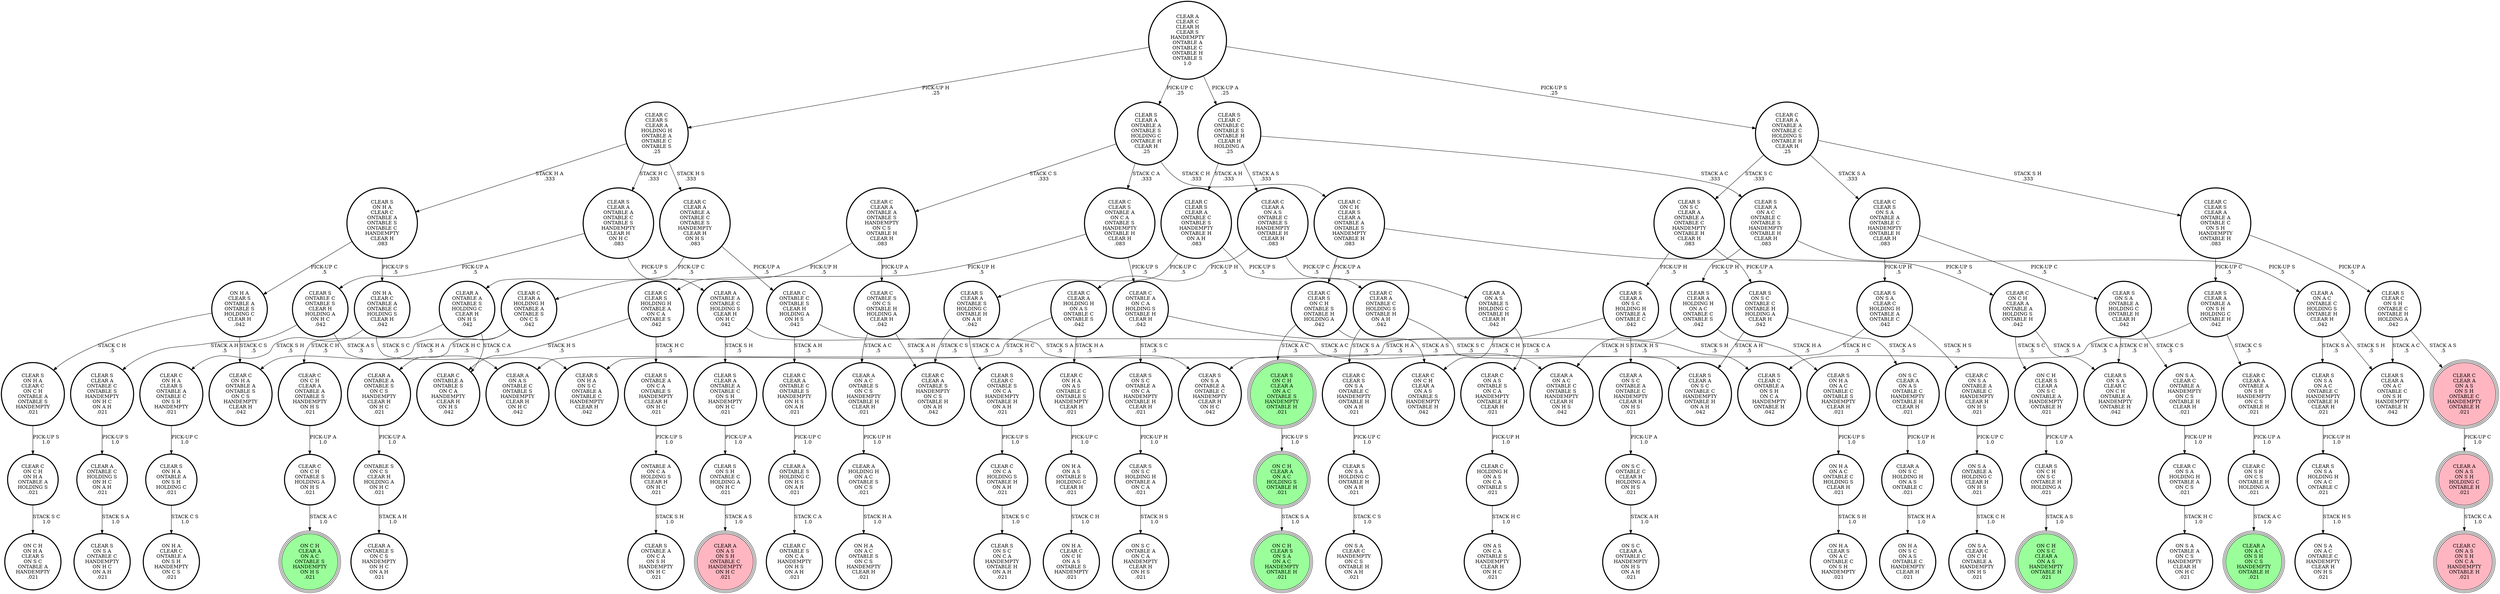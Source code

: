 digraph {
"CLEAR C\nCLEAR A\nONTABLE A\nONTABLE S\nHANDEMPTY\nON C S\nONTABLE H\nCLEAR H\n.083\n" -> "CLEAR C\nCLEAR A\nHOLDING H\nONTABLE A\nONTABLE S\nON C S\n.042\n"[label="PICK-UP H\n.5\n"];
"CLEAR C\nCLEAR A\nONTABLE A\nONTABLE S\nHANDEMPTY\nON C S\nONTABLE H\nCLEAR H\n.083\n" -> "CLEAR C\nONTABLE S\nON C S\nONTABLE H\nHOLDING A\nCLEAR H\n.042\n"[label="PICK-UP A\n.5\n"];
"ONTABLE S\nON C S\nCLEAR H\nHOLDING A\nON H C\n.021\n" -> "CLEAR A\nONTABLE S\nON C S\nHANDEMPTY\nON H C\nON A H\n.021\n"[label="STACK A H\n1.0\n"];
"CLEAR S\nON H A\nCLEAR C\nON C H\nONTABLE A\nONTABLE S\nHANDEMPTY\n.021\n" -> "CLEAR C\nON C H\nON H A\nONTABLE A\nHOLDING S\n.021\n"[label="PICK-UP S\n1.0\n"];
"CLEAR S\nCLEAR A\nONTABLE A\nONTABLE C\nONTABLE S\nHANDEMPTY\nCLEAR H\nON H C\n.083\n" -> "CLEAR S\nONTABLE C\nONTABLE S\nCLEAR H\nHOLDING A\nON H C\n.042\n"[label="PICK-UP A\n.5\n"];
"CLEAR S\nCLEAR A\nONTABLE A\nONTABLE C\nONTABLE S\nHANDEMPTY\nCLEAR H\nON H C\n.083\n" -> "CLEAR A\nONTABLE A\nONTABLE C\nHOLDING S\nCLEAR H\nON H C\n.042\n"[label="PICK-UP S\n.5\n"];
"CLEAR C\nCLEAR S\nON S A\nONTABLE C\nHANDEMPTY\nONTABLE H\nON A H\n.021\n" -> "CLEAR S\nON S A\nHOLDING C\nONTABLE H\nON A H\n.021\n"[label="PICK-UP C\n1.0\n"];
"CLEAR C\nCLEAR S\nCLEAR A\nHOLDING H\nONTABLE A\nONTABLE C\nONTABLE S\n.25\n" -> "CLEAR S\nCLEAR A\nONTABLE A\nONTABLE C\nONTABLE S\nHANDEMPTY\nCLEAR H\nON H C\n.083\n"[label="STACK H C\n.333\n"];
"CLEAR C\nCLEAR S\nCLEAR A\nHOLDING H\nONTABLE A\nONTABLE C\nONTABLE S\n.25\n" -> "CLEAR S\nON H A\nCLEAR C\nONTABLE A\nONTABLE S\nONTABLE C\nHANDEMPTY\nCLEAR H\n.083\n"[label="STACK H A\n.333\n"];
"CLEAR C\nCLEAR S\nCLEAR A\nHOLDING H\nONTABLE A\nONTABLE C\nONTABLE S\n.25\n" -> "CLEAR C\nCLEAR A\nONTABLE A\nONTABLE C\nONTABLE S\nHANDEMPTY\nCLEAR H\nON H S\n.083\n"[label="STACK H S\n.333\n"];
"CLEAR A\nONTABLE A\nONTABLE C\nHOLDING S\nCLEAR H\nON H C\n.042\n" -> "CLEAR S\nON S A\nONTABLE A\nONTABLE C\nHANDEMPTY\nCLEAR H\nON H C\n.042\n"[label="STACK S A\n.5\n"];
"CLEAR A\nONTABLE A\nONTABLE C\nHOLDING S\nCLEAR H\nON H C\n.042\n" -> "CLEAR S\nCLEAR A\nONTABLE A\nONTABLE C\nON S H\nHANDEMPTY\nON H C\n.021\n"[label="STACK S H\n.5\n"];
"CLEAR C\nON S H\nON C S\nONTABLE H\nHOLDING A\n.021\n" -> "CLEAR A\nON A C\nON S H\nON C S\nHANDEMPTY\nONTABLE H\n.021\n"[label="STACK A C\n1.0\n"];
"ON H A\nCLEAR C\nONTABLE A\nONTABLE C\nHOLDING S\nCLEAR H\n.042\n" -> "CLEAR S\nON H A\nON S C\nONTABLE A\nONTABLE C\nHANDEMPTY\nCLEAR H\n.042\n"[label="STACK S C\n.5\n"];
"ON H A\nCLEAR C\nONTABLE A\nONTABLE C\nHOLDING S\nCLEAR H\n.042\n" -> "CLEAR C\nON H A\nCLEAR S\nONTABLE A\nONTABLE C\nON S H\nHANDEMPTY\n.021\n"[label="STACK S H\n.5\n"];
"CLEAR C\nON C H\nCLEAR A\nONTABLE A\nONTABLE S\nHANDEMPTY\nON H S\n.021\n" -> "CLEAR C\nON C H\nONTABLE S\nHOLDING A\nON H S\n.021\n"[label="PICK-UP A\n1.0\n"];
"CLEAR C\nONTABLE C\nONTABLE S\nCLEAR H\nHOLDING A\nON H S\n.042\n" -> "CLEAR C\nCLEAR A\nONTABLE C\nONTABLE S\nHANDEMPTY\nON H S\nON A H\n.021\n"[label="STACK A H\n.5\n"];
"CLEAR C\nONTABLE C\nONTABLE S\nCLEAR H\nHOLDING A\nON H S\n.042\n" -> "CLEAR A\nON A C\nONTABLE C\nONTABLE S\nHANDEMPTY\nCLEAR H\nON H S\n.042\n"[label="STACK A C\n.5\n"];
"CLEAR C\nHOLDING H\nON A S\nON C A\nONTABLE S\n.021\n" -> "ON A S\nON C A\nONTABLE S\nHANDEMPTY\nCLEAR H\nON H C\n.021\n"[label="STACK H C\n1.0\n"];
"CLEAR S\nON S A\nONTABLE A\nHOLDING C\nONTABLE H\nCLEAR H\n.042\n" -> "CLEAR S\nON S A\nCLEAR C\nON C H\nONTABLE A\nHANDEMPTY\nONTABLE H\n.042\n"[label="STACK C H\n.5\n"];
"CLEAR S\nON S A\nONTABLE A\nHOLDING C\nONTABLE H\nCLEAR H\n.042\n" -> "ON S A\nCLEAR C\nONTABLE A\nHANDEMPTY\nON C S\nONTABLE H\nCLEAR H\n.021\n"[label="STACK C S\n.5\n"];
"CLEAR C\nCLEAR S\nCLEAR A\nONTABLE C\nONTABLE S\nHANDEMPTY\nONTABLE H\nON A H\n.083\n" -> "CLEAR C\nCLEAR A\nONTABLE C\nHOLDING S\nONTABLE H\nON A H\n.042\n"[label="PICK-UP S\n.5\n"];
"CLEAR C\nCLEAR S\nCLEAR A\nONTABLE C\nONTABLE S\nHANDEMPTY\nONTABLE H\nON A H\n.083\n" -> "CLEAR S\nCLEAR A\nONTABLE S\nHOLDING C\nONTABLE H\nON A H\n.042\n"[label="PICK-UP C\n.5\n"];
"CLEAR C\nCLEAR A\nHOLDING H\nON A S\nONTABLE C\nONTABLE S\n.042\n" -> "CLEAR C\nON H A\nON A S\nONTABLE C\nONTABLE S\nHANDEMPTY\nCLEAR H\n.021\n"[label="STACK H A\n.5\n"];
"CLEAR C\nCLEAR A\nHOLDING H\nON A S\nONTABLE C\nONTABLE S\n.042\n" -> "CLEAR A\nON A S\nONTABLE C\nONTABLE S\nHANDEMPTY\nCLEAR H\nON H C\n.042\n"[label="STACK H C\n.5\n"];
"CLEAR S\nCLEAR A\nONTABLE A\nONTABLE S\nHOLDING C\nONTABLE H\nCLEAR H\n.25\n" -> "CLEAR C\nCLEAR A\nONTABLE A\nONTABLE S\nHANDEMPTY\nON C S\nONTABLE H\nCLEAR H\n.083\n"[label="STACK C S\n.333\n"];
"CLEAR S\nCLEAR A\nONTABLE A\nONTABLE S\nHOLDING C\nONTABLE H\nCLEAR H\n.25\n" -> "CLEAR C\nCLEAR S\nONTABLE A\nON C A\nONTABLE S\nHANDEMPTY\nONTABLE H\nCLEAR H\n.083\n"[label="STACK C A\n.333\n"];
"CLEAR S\nCLEAR A\nONTABLE A\nONTABLE S\nHOLDING C\nONTABLE H\nCLEAR H\n.25\n" -> "CLEAR C\nON C H\nCLEAR S\nCLEAR A\nONTABLE A\nONTABLE S\nHANDEMPTY\nONTABLE H\n.083\n"[label="STACK C H\n.333\n"];
"CLEAR A\nON S C\nONTABLE A\nONTABLE C\nHANDEMPTY\nCLEAR H\nON H S\n.021\n" -> "ON S C\nONTABLE C\nCLEAR H\nHOLDING A\nON H S\n.021\n"[label="PICK-UP A\n1.0\n"];
"CLEAR A\nONTABLE S\nHOLDING C\nON H S\nON A H\n.021\n" -> "CLEAR C\nONTABLE S\nON C A\nHANDEMPTY\nON H S\nON A H\n.021\n"[label="STACK C A\n1.0\n"];
"CLEAR S\nON H A\nON A C\nONTABLE C\nONTABLE S\nHANDEMPTY\nCLEAR H\n.021\n" -> "ON H A\nON A C\nONTABLE C\nHOLDING S\nCLEAR H\n.021\n"[label="PICK-UP S\n1.0\n"];
"CLEAR C\nON C H\nCLEAR S\nCLEAR A\nONTABLE A\nONTABLE S\nHANDEMPTY\nONTABLE H\n.083\n" -> "CLEAR C\nON C H\nCLEAR A\nONTABLE A\nHOLDING S\nONTABLE H\n.042\n"[label="PICK-UP S\n.5\n"];
"CLEAR C\nON C H\nCLEAR S\nCLEAR A\nONTABLE A\nONTABLE S\nHANDEMPTY\nONTABLE H\n.083\n" -> "CLEAR C\nCLEAR S\nON C H\nONTABLE S\nONTABLE H\nHOLDING A\n.042\n"[label="PICK-UP A\n.5\n"];
"ON S A\nONTABLE A\nHOLDING C\nCLEAR H\nON H S\n.021\n" -> "ON S A\nCLEAR C\nON C H\nONTABLE A\nHANDEMPTY\nON H S\n.021\n"[label="STACK C H\n1.0\n"];
"CLEAR C\nCLEAR A\nONTABLE C\nONTABLE S\nHANDEMPTY\nON H S\nON A H\n.021\n" -> "CLEAR A\nONTABLE S\nHOLDING C\nON H S\nON A H\n.021\n"[label="PICK-UP C\n1.0\n"];
"CLEAR C\nCLEAR A\nONTABLE A\nONTABLE C\nONTABLE S\nHANDEMPTY\nCLEAR H\nON H S\n.083\n" -> "CLEAR A\nONTABLE A\nONTABLE S\nHOLDING C\nCLEAR H\nON H S\n.042\n"[label="PICK-UP C\n.5\n"];
"CLEAR C\nCLEAR A\nONTABLE A\nONTABLE C\nONTABLE S\nHANDEMPTY\nCLEAR H\nON H S\n.083\n" -> "CLEAR C\nONTABLE C\nONTABLE S\nCLEAR H\nHOLDING A\nON H S\n.042\n"[label="PICK-UP A\n.5\n"];
"ON C H\nCLEAR S\nCLEAR A\nON S C\nONTABLE A\nHANDEMPTY\nONTABLE H\n.021\n" -> "CLEAR S\nON C H\nON S C\nONTABLE H\nHOLDING A\n.021\n"[label="PICK-UP A\n1.0\n"];
"CLEAR S\nCLEAR C\nON S H\nONTABLE C\nONTABLE H\nHOLDING A\n.042\n" -> "CLEAR S\nCLEAR A\nON A C\nONTABLE C\nON S H\nHANDEMPTY\nONTABLE H\n.042\n"[label="STACK A C\n.5\n"];
"CLEAR S\nCLEAR C\nON S H\nONTABLE C\nONTABLE H\nHOLDING A\n.042\n" -> "CLEAR C\nCLEAR A\nON A S\nON S H\nONTABLE C\nHANDEMPTY\nONTABLE H\n.021\n"[label="STACK A S\n.5\n"];
"CLEAR S\nON S C\nONTABLE C\nONTABLE H\nHOLDING A\nCLEAR H\n.042\n" -> "ON S C\nCLEAR A\nON A S\nONTABLE C\nHANDEMPTY\nONTABLE H\nCLEAR H\n.021\n"[label="STACK A S\n.5\n"];
"CLEAR S\nON S C\nONTABLE C\nONTABLE H\nHOLDING A\nCLEAR H\n.042\n" -> "CLEAR S\nCLEAR A\nON S C\nONTABLE C\nHANDEMPTY\nONTABLE H\nON A H\n.042\n"[label="STACK A H\n.5\n"];
"CLEAR A\nCLEAR C\nCLEAR H\nCLEAR S\nHANDEMPTY\nONTABLE A\nONTABLE C\nONTABLE H\nONTABLE S\n1.0\n" -> "CLEAR S\nCLEAR A\nONTABLE A\nONTABLE S\nHOLDING C\nONTABLE H\nCLEAR H\n.25\n"[label="PICK-UP C\n.25\n"];
"CLEAR A\nCLEAR C\nCLEAR H\nCLEAR S\nHANDEMPTY\nONTABLE A\nONTABLE C\nONTABLE H\nONTABLE S\n1.0\n" -> "CLEAR S\nCLEAR C\nONTABLE C\nONTABLE S\nONTABLE H\nCLEAR H\nHOLDING A\n.25\n"[label="PICK-UP A\n.25\n"];
"CLEAR A\nCLEAR C\nCLEAR H\nCLEAR S\nHANDEMPTY\nONTABLE A\nONTABLE C\nONTABLE H\nONTABLE S\n1.0\n" -> "CLEAR C\nCLEAR S\nCLEAR A\nHOLDING H\nONTABLE A\nONTABLE C\nONTABLE S\n.25\n"[label="PICK-UP H\n.25\n"];
"CLEAR A\nCLEAR C\nCLEAR H\nCLEAR S\nHANDEMPTY\nONTABLE A\nONTABLE C\nONTABLE H\nONTABLE S\n1.0\n" -> "CLEAR C\nCLEAR A\nONTABLE A\nONTABLE C\nHOLDING S\nONTABLE H\nCLEAR H\n.25\n"[label="PICK-UP S\n.25\n"];
"CLEAR S\nCLEAR A\nONTABLE C\nONTABLE S\nHANDEMPTY\nON H C\nON A H\n.021\n" -> "CLEAR A\nONTABLE C\nHOLDING S\nON H C\nON A H\n.021\n"[label="PICK-UP S\n1.0\n"];
"CLEAR S\nON S A\nHOLDING C\nONTABLE H\nON A H\n.021\n" -> "ON S A\nCLEAR C\nHANDEMPTY\nON C S\nONTABLE H\nON A H\n.021\n"[label="STACK C S\n1.0\n"];
"CLEAR C\nONTABLE A\nON C A\nHOLDING S\nONTABLE H\nCLEAR H\n.042\n" -> "CLEAR S\nCLEAR C\nONTABLE A\nON S H\nON C A\nHANDEMPTY\nONTABLE H\n.042\n"[label="STACK S H\n.5\n"];
"CLEAR C\nONTABLE A\nON C A\nHOLDING S\nONTABLE H\nCLEAR H\n.042\n" -> "CLEAR S\nON S C\nONTABLE A\nON C A\nHANDEMPTY\nONTABLE H\nCLEAR H\n.021\n"[label="STACK S C\n.5\n"];
"CLEAR C\nCLEAR A\nHOLDING H\nONTABLE A\nONTABLE S\nON C S\n.042\n" -> "CLEAR C\nON H A\nONTABLE A\nONTABLE S\nON C S\nHANDEMPTY\nCLEAR H\n.042\n"[label="STACK H A\n.5\n"];
"CLEAR C\nCLEAR A\nHOLDING H\nONTABLE A\nONTABLE S\nON C S\n.042\n" -> "CLEAR A\nONTABLE A\nONTABLE S\nON C S\nHANDEMPTY\nCLEAR H\nON H C\n.021\n"[label="STACK H C\n.5\n"];
"ON S C\nONTABLE C\nCLEAR H\nHOLDING A\nON H S\n.021\n" -> "ON S C\nCLEAR A\nONTABLE C\nHANDEMPTY\nON H S\nON A H\n.021\n"[label="STACK A H\n1.0\n"];
"CLEAR S\nON S A\nHOLDING H\nON A C\nONTABLE C\n.021\n" -> "ON S A\nON A C\nONTABLE C\nHANDEMPTY\nCLEAR H\nON H S\n.021\n"[label="STACK H S\n1.0\n"];
"CLEAR S\nON S C\nCLEAR A\nONTABLE A\nONTABLE C\nHANDEMPTY\nONTABLE H\nCLEAR H\n.083\n" -> "CLEAR S\nON S C\nONTABLE C\nONTABLE H\nHOLDING A\nCLEAR H\n.042\n"[label="PICK-UP A\n.5\n"];
"CLEAR S\nON S C\nCLEAR A\nONTABLE A\nONTABLE C\nHANDEMPTY\nONTABLE H\nCLEAR H\n.083\n" -> "CLEAR S\nCLEAR A\nON S C\nHOLDING H\nONTABLE A\nONTABLE C\n.042\n"[label="PICK-UP H\n.5\n"];
"CLEAR C\nCLEAR A\nON A S\nON S H\nONTABLE C\nHANDEMPTY\nONTABLE H\n.021\n" -> "CLEAR A\nON A S\nON S H\nHOLDING C\nONTABLE H\n.021\n"[label="PICK-UP C\n1.0\n"];
"CLEAR S\nON S C\nONTABLE A\nON C A\nHANDEMPTY\nONTABLE H\nCLEAR H\n.021\n" -> "CLEAR S\nON S C\nHOLDING H\nONTABLE A\nON C A\n.021\n"[label="PICK-UP H\n1.0\n"];
"ON S A\nCLEAR C\nONTABLE A\nHANDEMPTY\nON C S\nONTABLE H\nCLEAR H\n.021\n" -> "CLEAR C\nON S A\nHOLDING H\nONTABLE A\nON C S\n.021\n"[label="PICK-UP H\n1.0\n"];
"CLEAR A\nON A S\nON S H\nHOLDING C\nONTABLE H\n.021\n" -> "CLEAR C\nON A S\nON S H\nON C A\nHANDEMPTY\nONTABLE H\n.021\n"[label="STACK C A\n1.0\n"];
"CLEAR C\nCLEAR A\nON A S\nONTABLE C\nONTABLE S\nHANDEMPTY\nONTABLE H\nCLEAR H\n.083\n" -> "CLEAR A\nON A S\nONTABLE S\nHOLDING C\nONTABLE H\nCLEAR H\n.042\n"[label="PICK-UP C\n.5\n"];
"CLEAR C\nCLEAR A\nON A S\nONTABLE C\nONTABLE S\nHANDEMPTY\nONTABLE H\nCLEAR H\n.083\n" -> "CLEAR C\nCLEAR A\nHOLDING H\nON A S\nONTABLE C\nONTABLE S\n.042\n"[label="PICK-UP H\n.5\n"];
"CLEAR S\nCLEAR C\nONTABLE C\nONTABLE S\nONTABLE H\nCLEAR H\nHOLDING A\n.25\n" -> "CLEAR C\nCLEAR S\nCLEAR A\nONTABLE C\nONTABLE S\nHANDEMPTY\nONTABLE H\nON A H\n.083\n"[label="STACK A H\n.333\n"];
"CLEAR S\nCLEAR C\nONTABLE C\nONTABLE S\nONTABLE H\nCLEAR H\nHOLDING A\n.25\n" -> "CLEAR S\nCLEAR A\nON A C\nONTABLE C\nONTABLE S\nHANDEMPTY\nONTABLE H\nCLEAR H\n.083\n"[label="STACK A C\n.333\n"];
"CLEAR S\nCLEAR C\nONTABLE C\nONTABLE S\nONTABLE H\nCLEAR H\nHOLDING A\n.25\n" -> "CLEAR C\nCLEAR A\nON A S\nONTABLE C\nONTABLE S\nHANDEMPTY\nONTABLE H\nCLEAR H\n.083\n"[label="STACK A S\n.333\n"];
"CLEAR C\nON C H\nONTABLE S\nHOLDING A\nON H S\n.021\n" -> "ON C H\nCLEAR A\nON A C\nONTABLE S\nHANDEMPTY\nON H S\n.021\n"[label="STACK A C\n1.0\n"];
"CLEAR C\nON A S\nONTABLE S\nON C A\nHANDEMPTY\nONTABLE H\nCLEAR H\n.021\n" -> "CLEAR C\nHOLDING H\nON A S\nON C A\nONTABLE S\n.021\n"[label="PICK-UP H\n1.0\n"];
"CLEAR A\nON A C\nONTABLE C\nHOLDING S\nONTABLE H\nCLEAR H\n.042\n" -> "CLEAR S\nON S A\nON A C\nONTABLE C\nHANDEMPTY\nONTABLE H\nCLEAR H\n.021\n"[label="STACK S A\n.5\n"];
"CLEAR A\nON A C\nONTABLE C\nHOLDING S\nONTABLE H\nCLEAR H\n.042\n" -> "CLEAR S\nCLEAR A\nON A C\nONTABLE C\nON S H\nHANDEMPTY\nONTABLE H\n.042\n"[label="STACK S H\n.5\n"];
"CLEAR S\nON S C\nHOLDING H\nONTABLE A\nON C A\n.021\n" -> "ON S C\nONTABLE A\nON C A\nHANDEMPTY\nCLEAR H\nON H S\n.021\n"[label="STACK H S\n1.0\n"];
"CLEAR S\nCLEAR A\nON S C\nHOLDING H\nONTABLE A\nONTABLE C\n.042\n" -> "CLEAR A\nON S C\nONTABLE A\nONTABLE C\nHANDEMPTY\nCLEAR H\nON H S\n.021\n"[label="STACK H S\n.5\n"];
"CLEAR S\nCLEAR A\nON S C\nHOLDING H\nONTABLE A\nONTABLE C\n.042\n" -> "CLEAR S\nON H A\nON S C\nONTABLE A\nONTABLE C\nHANDEMPTY\nCLEAR H\n.042\n"[label="STACK H A\n.5\n"];
"CLEAR A\nHOLDING H\nON A C\nONTABLE S\nON C S\n.021\n" -> "ON H A\nON A C\nONTABLE S\nON C S\nHANDEMPTY\nCLEAR H\n.021\n"[label="STACK H A\n1.0\n"];
"CLEAR S\nON S A\nON A C\nONTABLE C\nHANDEMPTY\nONTABLE H\nCLEAR H\n.021\n" -> "CLEAR S\nON S A\nHOLDING H\nON A C\nONTABLE C\n.021\n"[label="PICK-UP H\n1.0\n"];
"ON C H\nCLEAR A\nON A C\nHOLDING S\nONTABLE H\n.021\n" -> "ON C H\nCLEAR S\nON S A\nON A C\nHANDEMPTY\nONTABLE H\n.021\n"[label="STACK S A\n1.0\n"];
"CLEAR A\nON A S\nONTABLE S\nHOLDING C\nONTABLE H\nCLEAR H\n.042\n" -> "CLEAR C\nON A S\nONTABLE S\nON C A\nHANDEMPTY\nONTABLE H\nCLEAR H\n.021\n"[label="STACK C A\n.5\n"];
"CLEAR A\nON A S\nONTABLE S\nHOLDING C\nONTABLE H\nCLEAR H\n.042\n" -> "CLEAR C\nON C H\nCLEAR A\nON A S\nONTABLE S\nHANDEMPTY\nONTABLE H\n.042\n"[label="STACK C H\n.5\n"];
"CLEAR C\nCLEAR S\nCLEAR A\nONTABLE A\nONTABLE C\nON S H\nHANDEMPTY\nONTABLE H\n.083\n" -> "CLEAR S\nCLEAR C\nON S H\nONTABLE C\nONTABLE H\nHOLDING A\n.042\n"[label="PICK-UP A\n.5\n"];
"CLEAR C\nCLEAR S\nCLEAR A\nONTABLE A\nONTABLE C\nON S H\nHANDEMPTY\nONTABLE H\n.083\n" -> "CLEAR S\nCLEAR A\nONTABLE A\nON S H\nHOLDING C\nONTABLE H\n.042\n"[label="PICK-UP C\n.5\n"];
"CLEAR S\nCLEAR A\nON A C\nONTABLE C\nONTABLE S\nHANDEMPTY\nONTABLE H\nCLEAR H\n.083\n" -> "CLEAR S\nCLEAR A\nHOLDING H\nON A C\nONTABLE C\nONTABLE S\n.042\n"[label="PICK-UP H\n.5\n"];
"CLEAR S\nCLEAR A\nON A C\nONTABLE C\nONTABLE S\nHANDEMPTY\nONTABLE H\nCLEAR H\n.083\n" -> "CLEAR A\nON A C\nONTABLE C\nHOLDING S\nONTABLE H\nCLEAR H\n.042\n"[label="PICK-UP S\n.5\n"];
"CLEAR S\nCLEAR A\nONTABLE A\nON S H\nHOLDING C\nONTABLE H\n.042\n" -> "CLEAR C\nCLEAR A\nONTABLE A\nON S H\nHANDEMPTY\nON C S\nONTABLE H\n.021\n"[label="STACK C S\n.5\n"];
"CLEAR S\nCLEAR A\nONTABLE A\nON S H\nHOLDING C\nONTABLE H\n.042\n" -> "CLEAR S\nCLEAR C\nONTABLE A\nON S H\nON C A\nHANDEMPTY\nONTABLE H\n.042\n"[label="STACK C A\n.5\n"];
"ON H A\nON A C\nONTABLE C\nHOLDING S\nCLEAR H\n.021\n" -> "ON H A\nCLEAR S\nON A C\nONTABLE C\nON S H\nHANDEMPTY\n.021\n"[label="STACK S H\n1.0\n"];
"ON H A\nCLEAR S\nONTABLE A\nONTABLE S\nHOLDING C\nCLEAR H\n.042\n" -> "CLEAR S\nON H A\nCLEAR C\nON C H\nONTABLE A\nONTABLE S\nHANDEMPTY\n.021\n"[label="STACK C H\n.5\n"];
"ON H A\nCLEAR S\nONTABLE A\nONTABLE S\nHOLDING C\nCLEAR H\n.042\n" -> "CLEAR C\nON H A\nONTABLE A\nONTABLE S\nON C S\nHANDEMPTY\nCLEAR H\n.042\n"[label="STACK C S\n.5\n"];
"CLEAR A\nONTABLE A\nONTABLE S\nON C S\nHANDEMPTY\nCLEAR H\nON H C\n.021\n" -> "ONTABLE S\nON C S\nCLEAR H\nHOLDING A\nON H C\n.021\n"[label="PICK-UP A\n1.0\n"];
"CLEAR C\nCLEAR A\nONTABLE C\nHOLDING S\nONTABLE H\nON A H\n.042\n" -> "CLEAR S\nCLEAR A\nON S C\nONTABLE C\nHANDEMPTY\nONTABLE H\nON A H\n.042\n"[label="STACK S C\n.5\n"];
"CLEAR C\nCLEAR A\nONTABLE C\nHOLDING S\nONTABLE H\nON A H\n.042\n" -> "CLEAR C\nCLEAR S\nON S A\nONTABLE C\nHANDEMPTY\nONTABLE H\nON A H\n.021\n"[label="STACK S A\n.5\n"];
"ON H A\nON A S\nONTABLE S\nHOLDING C\nCLEAR H\n.021\n" -> "ON H A\nCLEAR C\nON C H\nON A S\nONTABLE S\nHANDEMPTY\n.021\n"[label="STACK C H\n1.0\n"];
"CLEAR A\nON S C\nHOLDING H\nON A S\nONTABLE C\n.021\n" -> "ON H A\nON S C\nON A S\nONTABLE C\nHANDEMPTY\nCLEAR H\n.021\n"[label="STACK H A\n1.0\n"];
"CLEAR S\nCLEAR A\nHOLDING H\nON A C\nONTABLE C\nONTABLE S\n.042\n" -> "CLEAR S\nON H A\nON A C\nONTABLE C\nONTABLE S\nHANDEMPTY\nCLEAR H\n.021\n"[label="STACK H A\n.5\n"];
"CLEAR S\nCLEAR A\nHOLDING H\nON A C\nONTABLE C\nONTABLE S\n.042\n" -> "CLEAR A\nON A C\nONTABLE C\nONTABLE S\nHANDEMPTY\nCLEAR H\nON H S\n.042\n"[label="STACK H S\n.5\n"];
"CLEAR C\nON C A\nHOLDING S\nONTABLE H\nON A H\n.021\n" -> "CLEAR S\nON S C\nON C A\nHANDEMPTY\nONTABLE H\nON A H\n.021\n"[label="STACK S C\n1.0\n"];
"CLEAR S\nCLEAR A\nONTABLE S\nHOLDING C\nONTABLE H\nON A H\n.042\n" -> "CLEAR S\nCLEAR C\nONTABLE S\nON C A\nHANDEMPTY\nONTABLE H\nON A H\n.021\n"[label="STACK C A\n.5\n"];
"CLEAR S\nCLEAR A\nONTABLE S\nHOLDING C\nONTABLE H\nON A H\n.042\n" -> "CLEAR C\nCLEAR A\nONTABLE S\nHANDEMPTY\nON C S\nONTABLE H\nON A H\n.042\n"[label="STACK C S\n.5\n"];
"CLEAR C\nCLEAR S\nHOLDING H\nONTABLE A\nON C A\nONTABLE S\n.042\n" -> "CLEAR S\nONTABLE A\nON C A\nONTABLE S\nHANDEMPTY\nCLEAR H\nON H C\n.021\n"[label="STACK H C\n.5\n"];
"CLEAR C\nCLEAR S\nHOLDING H\nONTABLE A\nON C A\nONTABLE S\n.042\n" -> "CLEAR C\nONTABLE A\nONTABLE S\nON C A\nHANDEMPTY\nCLEAR H\nON H S\n.042\n"[label="STACK H S\n.5\n"];
"CLEAR S\nON C H\nCLEAR A\nON A C\nONTABLE S\nHANDEMPTY\nONTABLE H\n.021\n" -> "ON C H\nCLEAR A\nON A C\nHOLDING S\nONTABLE H\n.021\n"[label="PICK-UP S\n1.0\n"];
"CLEAR C\nCLEAR A\nONTABLE A\nONTABLE C\nHOLDING S\nONTABLE H\nCLEAR H\n.25\n" -> "CLEAR S\nON S C\nCLEAR A\nONTABLE A\nONTABLE C\nHANDEMPTY\nONTABLE H\nCLEAR H\n.083\n"[label="STACK S C\n.333\n"];
"CLEAR C\nCLEAR A\nONTABLE A\nONTABLE C\nHOLDING S\nONTABLE H\nCLEAR H\n.25\n" -> "CLEAR C\nCLEAR S\nON S A\nONTABLE A\nONTABLE C\nHANDEMPTY\nONTABLE H\nCLEAR H\n.083\n"[label="STACK S A\n.333\n"];
"CLEAR C\nCLEAR A\nONTABLE A\nONTABLE C\nHOLDING S\nONTABLE H\nCLEAR H\n.25\n" -> "CLEAR C\nCLEAR S\nCLEAR A\nONTABLE A\nONTABLE C\nON S H\nHANDEMPTY\nONTABLE H\n.083\n"[label="STACK S H\n.333\n"];
"CLEAR C\nON H A\nCLEAR S\nONTABLE A\nONTABLE C\nON S H\nHANDEMPTY\n.021\n" -> "CLEAR S\nON H A\nONTABLE A\nON S H\nHOLDING C\n.021\n"[label="PICK-UP C\n1.0\n"];
"CLEAR C\nON C H\nON H A\nONTABLE A\nHOLDING S\n.021\n" -> "ON C H\nON H A\nCLEAR S\nON S C\nONTABLE A\nHANDEMPTY\n.021\n"[label="STACK S C\n1.0\n"];
"CLEAR A\nONTABLE C\nHOLDING S\nON H C\nON A H\n.021\n" -> "CLEAR S\nON S A\nONTABLE C\nHANDEMPTY\nON H C\nON A H\n.021\n"[label="STACK S A\n1.0\n"];
"CLEAR S\nON C H\nON S C\nONTABLE H\nHOLDING A\n.021\n" -> "ON C H\nON S C\nCLEAR A\nON A S\nHANDEMPTY\nONTABLE H\n.021\n"[label="STACK A S\n1.0\n"];
"ONTABLE A\nON C A\nHOLDING S\nCLEAR H\nON H C\n.021\n" -> "CLEAR S\nONTABLE A\nON C A\nON S H\nHANDEMPTY\nON H C\n.021\n"[label="STACK S H\n1.0\n"];
"CLEAR C\nON S A\nONTABLE A\nONTABLE C\nHANDEMPTY\nCLEAR H\nON H S\n.021\n" -> "ON S A\nONTABLE A\nHOLDING C\nCLEAR H\nON H S\n.021\n"[label="PICK-UP C\n1.0\n"];
"CLEAR C\nON C H\nCLEAR A\nONTABLE A\nHOLDING S\nONTABLE H\n.042\n" -> "CLEAR S\nON S A\nCLEAR C\nON C H\nONTABLE A\nHANDEMPTY\nONTABLE H\n.042\n"[label="STACK S A\n.5\n"];
"CLEAR C\nON C H\nCLEAR A\nONTABLE A\nHOLDING S\nONTABLE H\n.042\n" -> "ON C H\nCLEAR S\nCLEAR A\nON S C\nONTABLE A\nHANDEMPTY\nONTABLE H\n.021\n"[label="STACK S C\n.5\n"];
"CLEAR S\nONTABLE C\nONTABLE S\nCLEAR H\nHOLDING A\nON H C\n.042\n" -> "CLEAR A\nON A S\nONTABLE C\nONTABLE S\nHANDEMPTY\nCLEAR H\nON H C\n.042\n"[label="STACK A S\n.5\n"];
"CLEAR S\nONTABLE C\nONTABLE S\nCLEAR H\nHOLDING A\nON H C\n.042\n" -> "CLEAR S\nCLEAR A\nONTABLE C\nONTABLE S\nHANDEMPTY\nON H C\nON A H\n.021\n"[label="STACK A H\n.5\n"];
"CLEAR C\nCLEAR S\nON C H\nONTABLE S\nONTABLE H\nHOLDING A\n.042\n" -> "CLEAR C\nON C H\nCLEAR A\nON A S\nONTABLE S\nHANDEMPTY\nONTABLE H\n.042\n"[label="STACK A S\n.5\n"];
"CLEAR C\nCLEAR S\nON C H\nONTABLE S\nONTABLE H\nHOLDING A\n.042\n" -> "CLEAR S\nON C H\nCLEAR A\nON A C\nONTABLE S\nHANDEMPTY\nONTABLE H\n.021\n"[label="STACK A C\n.5\n"];
"CLEAR C\nCLEAR S\nONTABLE A\nON C A\nONTABLE S\nHANDEMPTY\nONTABLE H\nCLEAR H\n.083\n" -> "CLEAR C\nCLEAR S\nHOLDING H\nONTABLE A\nON C A\nONTABLE S\n.042\n"[label="PICK-UP H\n.5\n"];
"CLEAR C\nCLEAR S\nONTABLE A\nON C A\nONTABLE S\nHANDEMPTY\nONTABLE H\nCLEAR H\n.083\n" -> "CLEAR C\nONTABLE A\nON C A\nHOLDING S\nONTABLE H\nCLEAR H\n.042\n"[label="PICK-UP S\n.5\n"];
"CLEAR S\nON H A\nONTABLE A\nON S H\nHOLDING C\n.021\n" -> "ON H A\nCLEAR C\nONTABLE A\nON S H\nHANDEMPTY\nON C S\n.021\n"[label="STACK C S\n1.0\n"];
"CLEAR C\nON S A\nHOLDING H\nONTABLE A\nON C S\n.021\n" -> "ON S A\nONTABLE A\nON C S\nHANDEMPTY\nCLEAR H\nON H C\n.021\n"[label="STACK H C\n1.0\n"];
"CLEAR C\nON H A\nON A S\nONTABLE C\nONTABLE S\nHANDEMPTY\nCLEAR H\n.021\n" -> "ON H A\nON A S\nONTABLE S\nHOLDING C\nCLEAR H\n.021\n"[label="PICK-UP C\n1.0\n"];
"CLEAR C\nCLEAR A\nONTABLE A\nON S H\nHANDEMPTY\nON C S\nONTABLE H\n.021\n" -> "CLEAR C\nON S H\nON C S\nONTABLE H\nHOLDING A\n.021\n"[label="PICK-UP A\n1.0\n"];
"CLEAR S\nON H A\nCLEAR C\nONTABLE A\nONTABLE S\nONTABLE C\nHANDEMPTY\nCLEAR H\n.083\n" -> "ON H A\nCLEAR C\nONTABLE A\nONTABLE C\nHOLDING S\nCLEAR H\n.042\n"[label="PICK-UP S\n.5\n"];
"CLEAR S\nON H A\nCLEAR C\nONTABLE A\nONTABLE S\nONTABLE C\nHANDEMPTY\nCLEAR H\n.083\n" -> "ON H A\nCLEAR S\nONTABLE A\nONTABLE S\nHOLDING C\nCLEAR H\n.042\n"[label="PICK-UP C\n.5\n"];
"CLEAR S\nCLEAR A\nONTABLE A\nONTABLE C\nON S H\nHANDEMPTY\nON H C\n.021\n" -> "CLEAR S\nON S H\nONTABLE C\nHOLDING A\nON H C\n.021\n"[label="PICK-UP A\n1.0\n"];
"CLEAR A\nON A C\nONTABLE S\nON C S\nHANDEMPTY\nONTABLE H\nCLEAR H\n.021\n" -> "CLEAR A\nHOLDING H\nON A C\nONTABLE S\nON C S\n.021\n"[label="PICK-UP H\n1.0\n"];
"CLEAR S\nON S H\nONTABLE C\nHOLDING A\nON H C\n.021\n" -> "CLEAR A\nON A S\nON S H\nONTABLE C\nHANDEMPTY\nON H C\n.021\n"[label="STACK A S\n1.0\n"];
"ON S C\nCLEAR A\nON A S\nONTABLE C\nHANDEMPTY\nONTABLE H\nCLEAR H\n.021\n" -> "CLEAR A\nON S C\nHOLDING H\nON A S\nONTABLE C\n.021\n"[label="PICK-UP H\n1.0\n"];
"CLEAR S\nON S A\nCLEAR C\nHOLDING H\nONTABLE A\nONTABLE C\n.042\n" -> "CLEAR C\nON S A\nONTABLE A\nONTABLE C\nHANDEMPTY\nCLEAR H\nON H S\n.021\n"[label="STACK H S\n.5\n"];
"CLEAR S\nON S A\nCLEAR C\nHOLDING H\nONTABLE A\nONTABLE C\n.042\n" -> "CLEAR S\nON S A\nONTABLE A\nONTABLE C\nHANDEMPTY\nCLEAR H\nON H C\n.042\n"[label="STACK H C\n.5\n"];
"CLEAR S\nONTABLE A\nON C A\nONTABLE S\nHANDEMPTY\nCLEAR H\nON H C\n.021\n" -> "ONTABLE A\nON C A\nHOLDING S\nCLEAR H\nON H C\n.021\n"[label="PICK-UP S\n1.0\n"];
"CLEAR C\nONTABLE S\nON C S\nONTABLE H\nHOLDING A\nCLEAR H\n.042\n" -> "CLEAR C\nCLEAR A\nONTABLE S\nHANDEMPTY\nON C S\nONTABLE H\nON A H\n.042\n"[label="STACK A H\n.5\n"];
"CLEAR C\nONTABLE S\nON C S\nONTABLE H\nHOLDING A\nCLEAR H\n.042\n" -> "CLEAR A\nON A C\nONTABLE S\nON C S\nHANDEMPTY\nONTABLE H\nCLEAR H\n.021\n"[label="STACK A C\n.5\n"];
"CLEAR S\nCLEAR C\nONTABLE S\nON C A\nHANDEMPTY\nONTABLE H\nON A H\n.021\n" -> "CLEAR C\nON C A\nHOLDING S\nONTABLE H\nON A H\n.021\n"[label="PICK-UP S\n1.0\n"];
"CLEAR C\nCLEAR S\nON S A\nONTABLE A\nONTABLE C\nHANDEMPTY\nONTABLE H\nCLEAR H\n.083\n" -> "CLEAR S\nON S A\nCLEAR C\nHOLDING H\nONTABLE A\nONTABLE C\n.042\n"[label="PICK-UP H\n.5\n"];
"CLEAR C\nCLEAR S\nON S A\nONTABLE A\nONTABLE C\nHANDEMPTY\nONTABLE H\nCLEAR H\n.083\n" -> "CLEAR S\nON S A\nONTABLE A\nHOLDING C\nONTABLE H\nCLEAR H\n.042\n"[label="PICK-UP C\n.5\n"];
"CLEAR A\nONTABLE A\nONTABLE S\nHOLDING C\nCLEAR H\nON H S\n.042\n" -> "CLEAR C\nONTABLE A\nONTABLE S\nON C A\nHANDEMPTY\nCLEAR H\nON H S\n.042\n"[label="STACK C A\n.5\n"];
"CLEAR A\nONTABLE A\nONTABLE S\nHOLDING C\nCLEAR H\nON H S\n.042\n" -> "CLEAR C\nON C H\nCLEAR A\nONTABLE A\nONTABLE S\nHANDEMPTY\nON H S\n.021\n"[label="STACK C H\n.5\n"];
"ON C H\nON H A\nCLEAR S\nON S C\nONTABLE A\nHANDEMPTY\n.021\n" [shape=circle, penwidth=3];
"CLEAR C\nCLEAR A\nONTABLE S\nHANDEMPTY\nON C S\nONTABLE H\nON A H\n.042\n" [shape=circle, penwidth=3];
"CLEAR S\nONTABLE A\nON C A\nON S H\nHANDEMPTY\nON H C\n.021\n" [shape=circle, penwidth=3];
"CLEAR S\nON H A\nON S C\nONTABLE A\nONTABLE C\nHANDEMPTY\nCLEAR H\n.042\n" [shape=circle, penwidth=3];
"CLEAR S\nCLEAR A\nON S C\nONTABLE C\nHANDEMPTY\nONTABLE H\nON A H\n.042\n" [shape=circle, penwidth=3];
"ON S A\nONTABLE A\nON C S\nHANDEMPTY\nCLEAR H\nON H C\n.021\n" [shape=circle, penwidth=3];
"CLEAR C\nONTABLE A\nONTABLE S\nON C A\nHANDEMPTY\nCLEAR H\nON H S\n.042\n" [shape=circle, penwidth=3];
"ON H A\nON A C\nONTABLE S\nON C S\nHANDEMPTY\nCLEAR H\n.021\n" [shape=circle, penwidth=3];
"CLEAR S\nCLEAR C\nONTABLE A\nON S H\nON C A\nHANDEMPTY\nONTABLE H\n.042\n" [shape=circle, penwidth=3];
"ON S C\nONTABLE A\nON C A\nHANDEMPTY\nCLEAR H\nON H S\n.021\n" [shape=circle, penwidth=3];
"ON C H\nON S C\nCLEAR A\nON A S\nHANDEMPTY\nONTABLE H\n.021\n" [shape=circle, style=filled, fillcolor=palegreen1, peripheries=3];
"CLEAR S\nON S A\nONTABLE C\nHANDEMPTY\nON H C\nON A H\n.021\n" [shape=circle, penwidth=3];
"CLEAR A\nON A S\nONTABLE C\nONTABLE S\nHANDEMPTY\nCLEAR H\nON H C\n.042\n" [shape=circle, penwidth=3];
"ON H A\nCLEAR C\nON C H\nON A S\nONTABLE S\nHANDEMPTY\n.021\n" [shape=circle, penwidth=3];
"CLEAR C\nON H A\nONTABLE A\nONTABLE S\nON C S\nHANDEMPTY\nCLEAR H\n.042\n" [shape=circle, penwidth=3];
"CLEAR S\nON S A\nONTABLE A\nONTABLE C\nHANDEMPTY\nCLEAR H\nON H C\n.042\n" [shape=circle, penwidth=3];
"CLEAR A\nONTABLE S\nON C S\nHANDEMPTY\nON H C\nON A H\n.021\n" [shape=circle, penwidth=3];
"ON H A\nCLEAR S\nON A C\nONTABLE C\nON S H\nHANDEMPTY\n.021\n" [shape=circle, penwidth=3];
"ON S A\nCLEAR C\nHANDEMPTY\nON C S\nONTABLE H\nON A H\n.021\n" [shape=circle, penwidth=3];
"CLEAR C\nON A S\nON S H\nON C A\nHANDEMPTY\nONTABLE H\n.021\n" [shape=circle, style=filled, fillcolor=lightpink, peripheries=3];
"CLEAR A\nON A C\nONTABLE C\nONTABLE S\nHANDEMPTY\nCLEAR H\nON H S\n.042\n" [shape=circle, penwidth=3];
"CLEAR C\nON C H\nCLEAR A\nON A S\nONTABLE S\nHANDEMPTY\nONTABLE H\n.042\n" [shape=circle, penwidth=3];
"CLEAR S\nCLEAR A\nON A C\nONTABLE C\nON S H\nHANDEMPTY\nONTABLE H\n.042\n" [shape=circle, penwidth=3];
"CLEAR C\nONTABLE S\nON C A\nHANDEMPTY\nON H S\nON A H\n.021\n" [shape=circle, penwidth=3];
"ON S A\nON A C\nONTABLE C\nHANDEMPTY\nCLEAR H\nON H S\n.021\n" [shape=circle, penwidth=3];
"ON S C\nCLEAR A\nONTABLE C\nHANDEMPTY\nON H S\nON A H\n.021\n" [shape=circle, penwidth=3];
"CLEAR S\nON S A\nCLEAR C\nON C H\nONTABLE A\nHANDEMPTY\nONTABLE H\n.042\n" [shape=circle, penwidth=3];
"CLEAR A\nON A S\nON S H\nONTABLE C\nHANDEMPTY\nON H C\n.021\n" [shape=circle, style=filled, fillcolor=lightpink, peripheries=3];
"ON A S\nON C A\nONTABLE S\nHANDEMPTY\nCLEAR H\nON H C\n.021\n" [shape=circle, penwidth=3];
"CLEAR S\nON S C\nON C A\nHANDEMPTY\nONTABLE H\nON A H\n.021\n" [shape=circle, penwidth=3];
"CLEAR A\nON A C\nON S H\nON C S\nHANDEMPTY\nONTABLE H\n.021\n" [shape=circle, style=filled, fillcolor=palegreen1, peripheries=3];
"ON C H\nCLEAR S\nON S A\nON A C\nHANDEMPTY\nONTABLE H\n.021\n" [shape=circle, style=filled, fillcolor=palegreen1, peripheries=3];
"ON H A\nCLEAR C\nONTABLE A\nON S H\nHANDEMPTY\nON C S\n.021\n" [shape=circle, penwidth=3];
"ON S A\nCLEAR C\nON C H\nONTABLE A\nHANDEMPTY\nON H S\n.021\n" [shape=circle, penwidth=3];
"ON H A\nON S C\nON A S\nONTABLE C\nHANDEMPTY\nCLEAR H\n.021\n" [shape=circle, penwidth=3];
"ON C H\nCLEAR A\nON A C\nONTABLE S\nHANDEMPTY\nON H S\n.021\n" [shape=circle, style=filled, fillcolor=palegreen1, peripheries=3];
"CLEAR A\nONTABLE C\nHOLDING S\nON H C\nON A H\n.021\n" [shape=circle, penwidth=3];
"ON H A\nCLEAR C\nONTABLE A\nONTABLE C\nHOLDING S\nCLEAR H\n.042\n" [shape=circle, penwidth=3];
"CLEAR C\nON C H\nCLEAR A\nONTABLE A\nHOLDING S\nONTABLE H\n.042\n" [shape=circle, penwidth=3];
"CLEAR C\nCLEAR A\nON A S\nONTABLE C\nONTABLE S\nHANDEMPTY\nONTABLE H\nCLEAR H\n.083\n" [shape=circle, penwidth=3];
"ON C H\nON H A\nCLEAR S\nON S C\nONTABLE A\nHANDEMPTY\n.021\n" [shape=circle, penwidth=3];
"CLEAR A\nONTABLE A\nONTABLE S\nON C S\nHANDEMPTY\nCLEAR H\nON H C\n.021\n" [shape=circle, penwidth=3];
"CLEAR S\nON S A\nHOLDING H\nON A C\nONTABLE C\n.021\n" [shape=circle, penwidth=3];
"CLEAR A\nON A C\nONTABLE C\nHOLDING S\nONTABLE H\nCLEAR H\n.042\n" [shape=circle, penwidth=3];
"CLEAR C\nCLEAR A\nONTABLE S\nHANDEMPTY\nON C S\nONTABLE H\nON A H\n.042\n" [shape=circle, penwidth=3];
"CLEAR C\nCLEAR A\nONTABLE C\nONTABLE S\nHANDEMPTY\nON H S\nON A H\n.021\n" [shape=circle, penwidth=3];
"CLEAR S\nONTABLE A\nON C A\nON S H\nHANDEMPTY\nON H C\n.021\n" [shape=circle, penwidth=3];
"CLEAR C\nONTABLE C\nONTABLE S\nCLEAR H\nHOLDING A\nON H S\n.042\n" [shape=circle, penwidth=3];
"CLEAR C\nONTABLE S\nON C S\nONTABLE H\nHOLDING A\nCLEAR H\n.042\n" [shape=circle, penwidth=3];
"CLEAR S\nON H A\nON S C\nONTABLE A\nONTABLE C\nHANDEMPTY\nCLEAR H\n.042\n" [shape=circle, penwidth=3];
"CLEAR C\nHOLDING H\nON A S\nON C A\nONTABLE S\n.021\n" [shape=circle, penwidth=3];
"ON H A\nCLEAR S\nONTABLE A\nONTABLE S\nHOLDING C\nCLEAR H\n.042\n" [shape=circle, penwidth=3];
"CLEAR C\nCLEAR A\nONTABLE A\nONTABLE C\nONTABLE S\nHANDEMPTY\nCLEAR H\nON H S\n.083\n" [shape=circle, penwidth=3];
"CLEAR C\nCLEAR A\nONTABLE A\nONTABLE S\nHANDEMPTY\nON C S\nONTABLE H\nCLEAR H\n.083\n" [shape=circle, penwidth=3];
"CLEAR S\nON S A\nONTABLE A\nHOLDING C\nONTABLE H\nCLEAR H\n.042\n" [shape=circle, penwidth=3];
"ON S A\nCLEAR C\nONTABLE A\nHANDEMPTY\nON C S\nONTABLE H\nCLEAR H\n.021\n" [shape=circle, penwidth=3];
"CLEAR S\nCLEAR A\nON S C\nONTABLE C\nHANDEMPTY\nONTABLE H\nON A H\n.042\n" [shape=circle, penwidth=3];
"CLEAR A\nONTABLE S\nHOLDING C\nON H S\nON A H\n.021\n" [shape=circle, penwidth=3];
"ON S A\nONTABLE A\nON C S\nHANDEMPTY\nCLEAR H\nON H C\n.021\n" [shape=circle, penwidth=3];
"CLEAR S\nON C H\nCLEAR A\nON A C\nONTABLE S\nHANDEMPTY\nONTABLE H\n.021\n" [shape=circle, style=filled, fillcolor=palegreen1, peripheries=3];
"CLEAR C\nONTABLE A\nONTABLE S\nON C A\nHANDEMPTY\nCLEAR H\nON H S\n.042\n" [shape=circle, penwidth=3];
"CLEAR C\nON H A\nON A S\nONTABLE C\nONTABLE S\nHANDEMPTY\nCLEAR H\n.021\n" [shape=circle, penwidth=3];
"CLEAR C\nON A S\nONTABLE S\nON C A\nHANDEMPTY\nONTABLE H\nCLEAR H\n.021\n" [shape=circle, penwidth=3];
"ON H A\nON A C\nONTABLE S\nON C S\nHANDEMPTY\nCLEAR H\n.021\n" [shape=circle, penwidth=3];
"CLEAR S\nCLEAR C\nONTABLE A\nON S H\nON C A\nHANDEMPTY\nONTABLE H\n.042\n" [shape=circle, penwidth=3];
"ONTABLE S\nON C S\nCLEAR H\nHOLDING A\nON H C\n.021\n" [shape=circle, penwidth=3];
"CLEAR C\nCLEAR S\nHOLDING H\nONTABLE A\nON C A\nONTABLE S\n.042\n" [shape=circle, penwidth=3];
"ON S C\nONTABLE A\nON C A\nHANDEMPTY\nCLEAR H\nON H S\n.021\n" [shape=circle, penwidth=3];
"CLEAR C\nCLEAR A\nHOLDING H\nON A S\nONTABLE C\nONTABLE S\n.042\n" [shape=circle, penwidth=3];
"CLEAR C\nON S A\nONTABLE A\nONTABLE C\nHANDEMPTY\nCLEAR H\nON H S\n.021\n" [shape=circle, penwidth=3];
"ON C H\nON S C\nCLEAR A\nON A S\nHANDEMPTY\nONTABLE H\n.021\n" [shape=circle, style=filled, fillcolor=palegreen1, peripheries=3];
"CLEAR C\nON S A\nHOLDING H\nONTABLE A\nON C S\n.021\n" [shape=circle, penwidth=3];
"CLEAR C\nON C H\nON H A\nONTABLE A\nHOLDING S\n.021\n" [shape=circle, penwidth=3];
"CLEAR S\nCLEAR A\nONTABLE A\nON S H\nHOLDING C\nONTABLE H\n.042\n" [shape=circle, penwidth=3];
"CLEAR C\nCLEAR S\nON S A\nONTABLE C\nHANDEMPTY\nONTABLE H\nON A H\n.021\n" [shape=circle, penwidth=3];
"CLEAR C\nCLEAR S\nONTABLE A\nON C A\nONTABLE S\nHANDEMPTY\nONTABLE H\nCLEAR H\n.083\n" [shape=circle, penwidth=3];
"CLEAR S\nON S A\nONTABLE C\nHANDEMPTY\nON H C\nON A H\n.021\n" [shape=circle, penwidth=3];
"CLEAR S\nCLEAR A\nHOLDING H\nON A C\nONTABLE C\nONTABLE S\n.042\n" [shape=circle, penwidth=3];
"CLEAR S\nON S A\nCLEAR C\nHOLDING H\nONTABLE A\nONTABLE C\n.042\n" [shape=circle, penwidth=3];
"CLEAR S\nON C H\nON S C\nONTABLE H\nHOLDING A\n.021\n" [shape=circle, penwidth=3];
"CLEAR A\nON A S\nONTABLE C\nONTABLE S\nHANDEMPTY\nCLEAR H\nON H C\n.042\n" [shape=circle, penwidth=3];
"ON H A\nCLEAR C\nON C H\nON A S\nONTABLE S\nHANDEMPTY\n.021\n" [shape=circle, penwidth=3];
"CLEAR C\nON H A\nONTABLE A\nONTABLE S\nON C S\nHANDEMPTY\nCLEAR H\n.042\n" [shape=circle, penwidth=3];
"CLEAR C\nCLEAR S\nCLEAR A\nHOLDING H\nONTABLE A\nONTABLE C\nONTABLE S\n.25\n" [shape=circle, penwidth=3];
"CLEAR A\nONTABLE A\nONTABLE C\nHOLDING S\nCLEAR H\nON H C\n.042\n" [shape=circle, penwidth=3];
"CLEAR S\nON S A\nONTABLE A\nONTABLE C\nHANDEMPTY\nCLEAR H\nON H C\n.042\n" [shape=circle, penwidth=3];
"ON H A\nON A C\nONTABLE C\nHOLDING S\nCLEAR H\n.021\n" [shape=circle, penwidth=3];
"ON S A\nONTABLE A\nHOLDING C\nCLEAR H\nON H S\n.021\n" [shape=circle, penwidth=3];
"ONTABLE A\nON C A\nHOLDING S\nCLEAR H\nON H C\n.021\n" [shape=circle, penwidth=3];
"CLEAR A\nONTABLE S\nON C S\nHANDEMPTY\nON H C\nON A H\n.021\n" [shape=circle, penwidth=3];
"CLEAR S\nCLEAR A\nON A C\nONTABLE C\nONTABLE S\nHANDEMPTY\nONTABLE H\nCLEAR H\n.083\n" [shape=circle, penwidth=3];
"ON H A\nCLEAR S\nON A C\nONTABLE C\nON S H\nHANDEMPTY\n.021\n" [shape=circle, penwidth=3];
"CLEAR C\nON C H\nCLEAR A\nONTABLE A\nONTABLE S\nHANDEMPTY\nON H S\n.021\n" [shape=circle, penwidth=3];
"ON S A\nCLEAR C\nHANDEMPTY\nON C S\nONTABLE H\nON A H\n.021\n" [shape=circle, penwidth=3];
"CLEAR S\nON S C\nONTABLE C\nONTABLE H\nHOLDING A\nCLEAR H\n.042\n" [shape=circle, penwidth=3];
"CLEAR A\nON A S\nONTABLE S\nHOLDING C\nONTABLE H\nCLEAR H\n.042\n" [shape=circle, penwidth=3];
"CLEAR C\nON H A\nCLEAR S\nONTABLE A\nONTABLE C\nON S H\nHANDEMPTY\n.021\n" [shape=circle, penwidth=3];
"CLEAR C\nON A S\nON S H\nON C A\nHANDEMPTY\nONTABLE H\n.021\n" [shape=circle, style=filled, fillcolor=lightpink, peripheries=3];
"CLEAR A\nON A C\nONTABLE C\nONTABLE S\nHANDEMPTY\nCLEAR H\nON H S\n.042\n" [shape=circle, penwidth=3];
"ON H A\nON A S\nONTABLE S\nHOLDING C\nCLEAR H\n.021\n" [shape=circle, penwidth=3];
"CLEAR C\nCLEAR S\nON S A\nONTABLE A\nONTABLE C\nHANDEMPTY\nONTABLE H\nCLEAR H\n.083\n" [shape=circle, penwidth=3];
"CLEAR S\nON S C\nCLEAR A\nONTABLE A\nONTABLE C\nHANDEMPTY\nONTABLE H\nCLEAR H\n.083\n" [shape=circle, penwidth=3];
"CLEAR C\nON C H\nCLEAR A\nON A S\nONTABLE S\nHANDEMPTY\nONTABLE H\n.042\n" [shape=circle, penwidth=3];
"CLEAR C\nONTABLE A\nON C A\nHOLDING S\nONTABLE H\nCLEAR H\n.042\n" [shape=circle, penwidth=3];
"CLEAR S\nCLEAR A\nON A C\nONTABLE C\nON S H\nHANDEMPTY\nONTABLE H\n.042\n" [shape=circle, penwidth=3];
"CLEAR S\nCLEAR C\nON S H\nONTABLE C\nONTABLE H\nHOLDING A\n.042\n" [shape=circle, penwidth=3];
"CLEAR S\nONTABLE A\nON C A\nONTABLE S\nHANDEMPTY\nCLEAR H\nON H C\n.021\n" [shape=circle, penwidth=3];
"CLEAR A\nONTABLE A\nONTABLE S\nHOLDING C\nCLEAR H\nON H S\n.042\n" [shape=circle, penwidth=3];
"CLEAR C\nON C A\nHOLDING S\nONTABLE H\nON A H\n.021\n" [shape=circle, penwidth=3];
"CLEAR A\nCLEAR C\nCLEAR H\nCLEAR S\nHANDEMPTY\nONTABLE A\nONTABLE C\nONTABLE H\nONTABLE S\n1.0\n" [shape=circle, penwidth=3];
"CLEAR C\nCLEAR A\nONTABLE A\nONTABLE C\nHOLDING S\nONTABLE H\nCLEAR H\n.25\n" [shape=circle, penwidth=3];
"CLEAR S\nCLEAR A\nONTABLE S\nHOLDING C\nONTABLE H\nON A H\n.042\n" [shape=circle, penwidth=3];
"CLEAR A\nON S C\nONTABLE A\nONTABLE C\nHANDEMPTY\nCLEAR H\nON H S\n.021\n" [shape=circle, penwidth=3];
"CLEAR S\nCLEAR C\nONTABLE S\nON C A\nHANDEMPTY\nONTABLE H\nON A H\n.021\n" [shape=circle, penwidth=3];
"CLEAR A\nON A S\nON S H\nHOLDING C\nONTABLE H\n.021\n" [shape=circle, style=filled, fillcolor=lightpink, peripheries=3];
"CLEAR S\nON S A\nHOLDING C\nONTABLE H\nON A H\n.021\n" [shape=circle, penwidth=3];
"CLEAR A\nON S C\nHOLDING H\nON A S\nONTABLE C\n.021\n" [shape=circle, penwidth=3];
"ON S C\nONTABLE C\nCLEAR H\nHOLDING A\nON H S\n.021\n" [shape=circle, penwidth=3];
"CLEAR S\nON H A\nON A C\nONTABLE C\nONTABLE S\nHANDEMPTY\nCLEAR H\n.021\n" [shape=circle, penwidth=3];
"CLEAR C\nONTABLE S\nON C A\nHANDEMPTY\nON H S\nON A H\n.021\n" [shape=circle, penwidth=3];
"ON C H\nCLEAR A\nON A C\nHOLDING S\nONTABLE H\n.021\n" [shape=circle, style=filled, fillcolor=palegreen1, peripheries=3];
"ON S C\nCLEAR A\nON A S\nONTABLE C\nHANDEMPTY\nONTABLE H\nCLEAR H\n.021\n" [shape=circle, penwidth=3];
"ON S A\nON A C\nONTABLE C\nHANDEMPTY\nCLEAR H\nON H S\n.021\n" [shape=circle, penwidth=3];
"ON S C\nCLEAR A\nONTABLE C\nHANDEMPTY\nON H S\nON A H\n.021\n" [shape=circle, penwidth=3];
"CLEAR S\nON S A\nON A C\nONTABLE C\nHANDEMPTY\nONTABLE H\nCLEAR H\n.021\n" [shape=circle, penwidth=3];
"CLEAR S\nON S A\nCLEAR C\nON C H\nONTABLE A\nHANDEMPTY\nONTABLE H\n.042\n" [shape=circle, penwidth=3];
"CLEAR S\nONTABLE C\nONTABLE S\nCLEAR H\nHOLDING A\nON H C\n.042\n" [shape=circle, penwidth=3];
"CLEAR C\nCLEAR A\nON A S\nON S H\nONTABLE C\nHANDEMPTY\nONTABLE H\n.021\n" [shape=circle, style=filled, fillcolor=lightpink, peripheries=3];
"CLEAR C\nCLEAR S\nON C H\nONTABLE S\nONTABLE H\nHOLDING A\n.042\n" [shape=circle, penwidth=3];
"CLEAR A\nON A S\nON S H\nONTABLE C\nHANDEMPTY\nON H C\n.021\n" [shape=circle, style=filled, fillcolor=lightpink, peripheries=3];
"CLEAR C\nON S H\nON C S\nONTABLE H\nHOLDING A\n.021\n" [shape=circle, penwidth=3];
"CLEAR C\nON C H\nONTABLE S\nHOLDING A\nON H S\n.021\n" [shape=circle, penwidth=3];
"ON A S\nON C A\nONTABLE S\nHANDEMPTY\nCLEAR H\nON H C\n.021\n" [shape=circle, penwidth=3];
"CLEAR S\nON S C\nON C A\nHANDEMPTY\nONTABLE H\nON A H\n.021\n" [shape=circle, penwidth=3];
"CLEAR A\nON A C\nON S H\nON C S\nHANDEMPTY\nONTABLE H\n.021\n" [shape=circle, style=filled, fillcolor=palegreen1, peripheries=3];
"CLEAR S\nON S H\nONTABLE C\nHOLDING A\nON H C\n.021\n" [shape=circle, penwidth=3];
"CLEAR S\nON S C\nONTABLE A\nON C A\nHANDEMPTY\nONTABLE H\nCLEAR H\n.021\n" [shape=circle, penwidth=3];
"CLEAR C\nCLEAR S\nCLEAR A\nONTABLE C\nONTABLE S\nHANDEMPTY\nONTABLE H\nON A H\n.083\n" [shape=circle, penwidth=3];
"CLEAR S\nON H A\nCLEAR C\nONTABLE A\nONTABLE S\nONTABLE C\nHANDEMPTY\nCLEAR H\n.083\n" [shape=circle, penwidth=3];
"ON C H\nCLEAR S\nON S A\nON A C\nHANDEMPTY\nONTABLE H\n.021\n" [shape=circle, style=filled, fillcolor=palegreen1, peripheries=3];
"CLEAR C\nON C H\nCLEAR S\nCLEAR A\nONTABLE A\nONTABLE S\nHANDEMPTY\nONTABLE H\n.083\n" [shape=circle, penwidth=3];
"CLEAR A\nHOLDING H\nON A C\nONTABLE S\nON C S\n.021\n" [shape=circle, penwidth=3];
"CLEAR C\nCLEAR S\nCLEAR A\nONTABLE A\nONTABLE C\nON S H\nHANDEMPTY\nONTABLE H\n.083\n" [shape=circle, penwidth=3];
"CLEAR S\nON H A\nONTABLE A\nON S H\nHOLDING C\n.021\n" [shape=circle, penwidth=3];
"CLEAR C\nCLEAR A\nHOLDING H\nONTABLE A\nONTABLE S\nON C S\n.042\n" [shape=circle, penwidth=3];
"CLEAR S\nCLEAR A\nON S C\nHOLDING H\nONTABLE A\nONTABLE C\n.042\n" [shape=circle, penwidth=3];
"CLEAR S\nON H A\nCLEAR C\nON C H\nONTABLE A\nONTABLE S\nHANDEMPTY\n.021\n" [shape=circle, penwidth=3];
"CLEAR S\nCLEAR C\nONTABLE C\nONTABLE S\nONTABLE H\nCLEAR H\nHOLDING A\n.25\n" [shape=circle, penwidth=3];
"CLEAR C\nCLEAR A\nONTABLE A\nON S H\nHANDEMPTY\nON C S\nONTABLE H\n.021\n" [shape=circle, penwidth=3];
"ON H A\nCLEAR C\nONTABLE A\nON S H\nHANDEMPTY\nON C S\n.021\n" [shape=circle, penwidth=3];
"CLEAR S\nCLEAR A\nONTABLE C\nONTABLE S\nHANDEMPTY\nON H C\nON A H\n.021\n" [shape=circle, penwidth=3];
"ON S A\nCLEAR C\nON C H\nONTABLE A\nHANDEMPTY\nON H S\n.021\n" [shape=circle, penwidth=3];
"CLEAR C\nCLEAR A\nONTABLE C\nHOLDING S\nONTABLE H\nON A H\n.042\n" [shape=circle, penwidth=3];
"CLEAR A\nON A C\nONTABLE S\nON C S\nHANDEMPTY\nONTABLE H\nCLEAR H\n.021\n" [shape=circle, penwidth=3];
"ON C H\nCLEAR S\nCLEAR A\nON S C\nONTABLE A\nHANDEMPTY\nONTABLE H\n.021\n" [shape=circle, penwidth=3];
"ON H A\nON S C\nON A S\nONTABLE C\nHANDEMPTY\nCLEAR H\n.021\n" [shape=circle, penwidth=3];
"CLEAR S\nCLEAR A\nONTABLE A\nONTABLE S\nHOLDING C\nONTABLE H\nCLEAR H\n.25\n" [shape=circle, penwidth=3];
"CLEAR S\nON S C\nHOLDING H\nONTABLE A\nON C A\n.021\n" [shape=circle, penwidth=3];
"CLEAR S\nCLEAR A\nONTABLE A\nONTABLE C\nON S H\nHANDEMPTY\nON H C\n.021\n" [shape=circle, penwidth=3];
"ON C H\nCLEAR A\nON A C\nONTABLE S\nHANDEMPTY\nON H S\n.021\n" [shape=circle, style=filled, fillcolor=palegreen1, peripheries=3];
"CLEAR S\nCLEAR A\nONTABLE A\nONTABLE C\nONTABLE S\nHANDEMPTY\nCLEAR H\nON H C\n.083\n" [shape=circle, penwidth=3];
}
